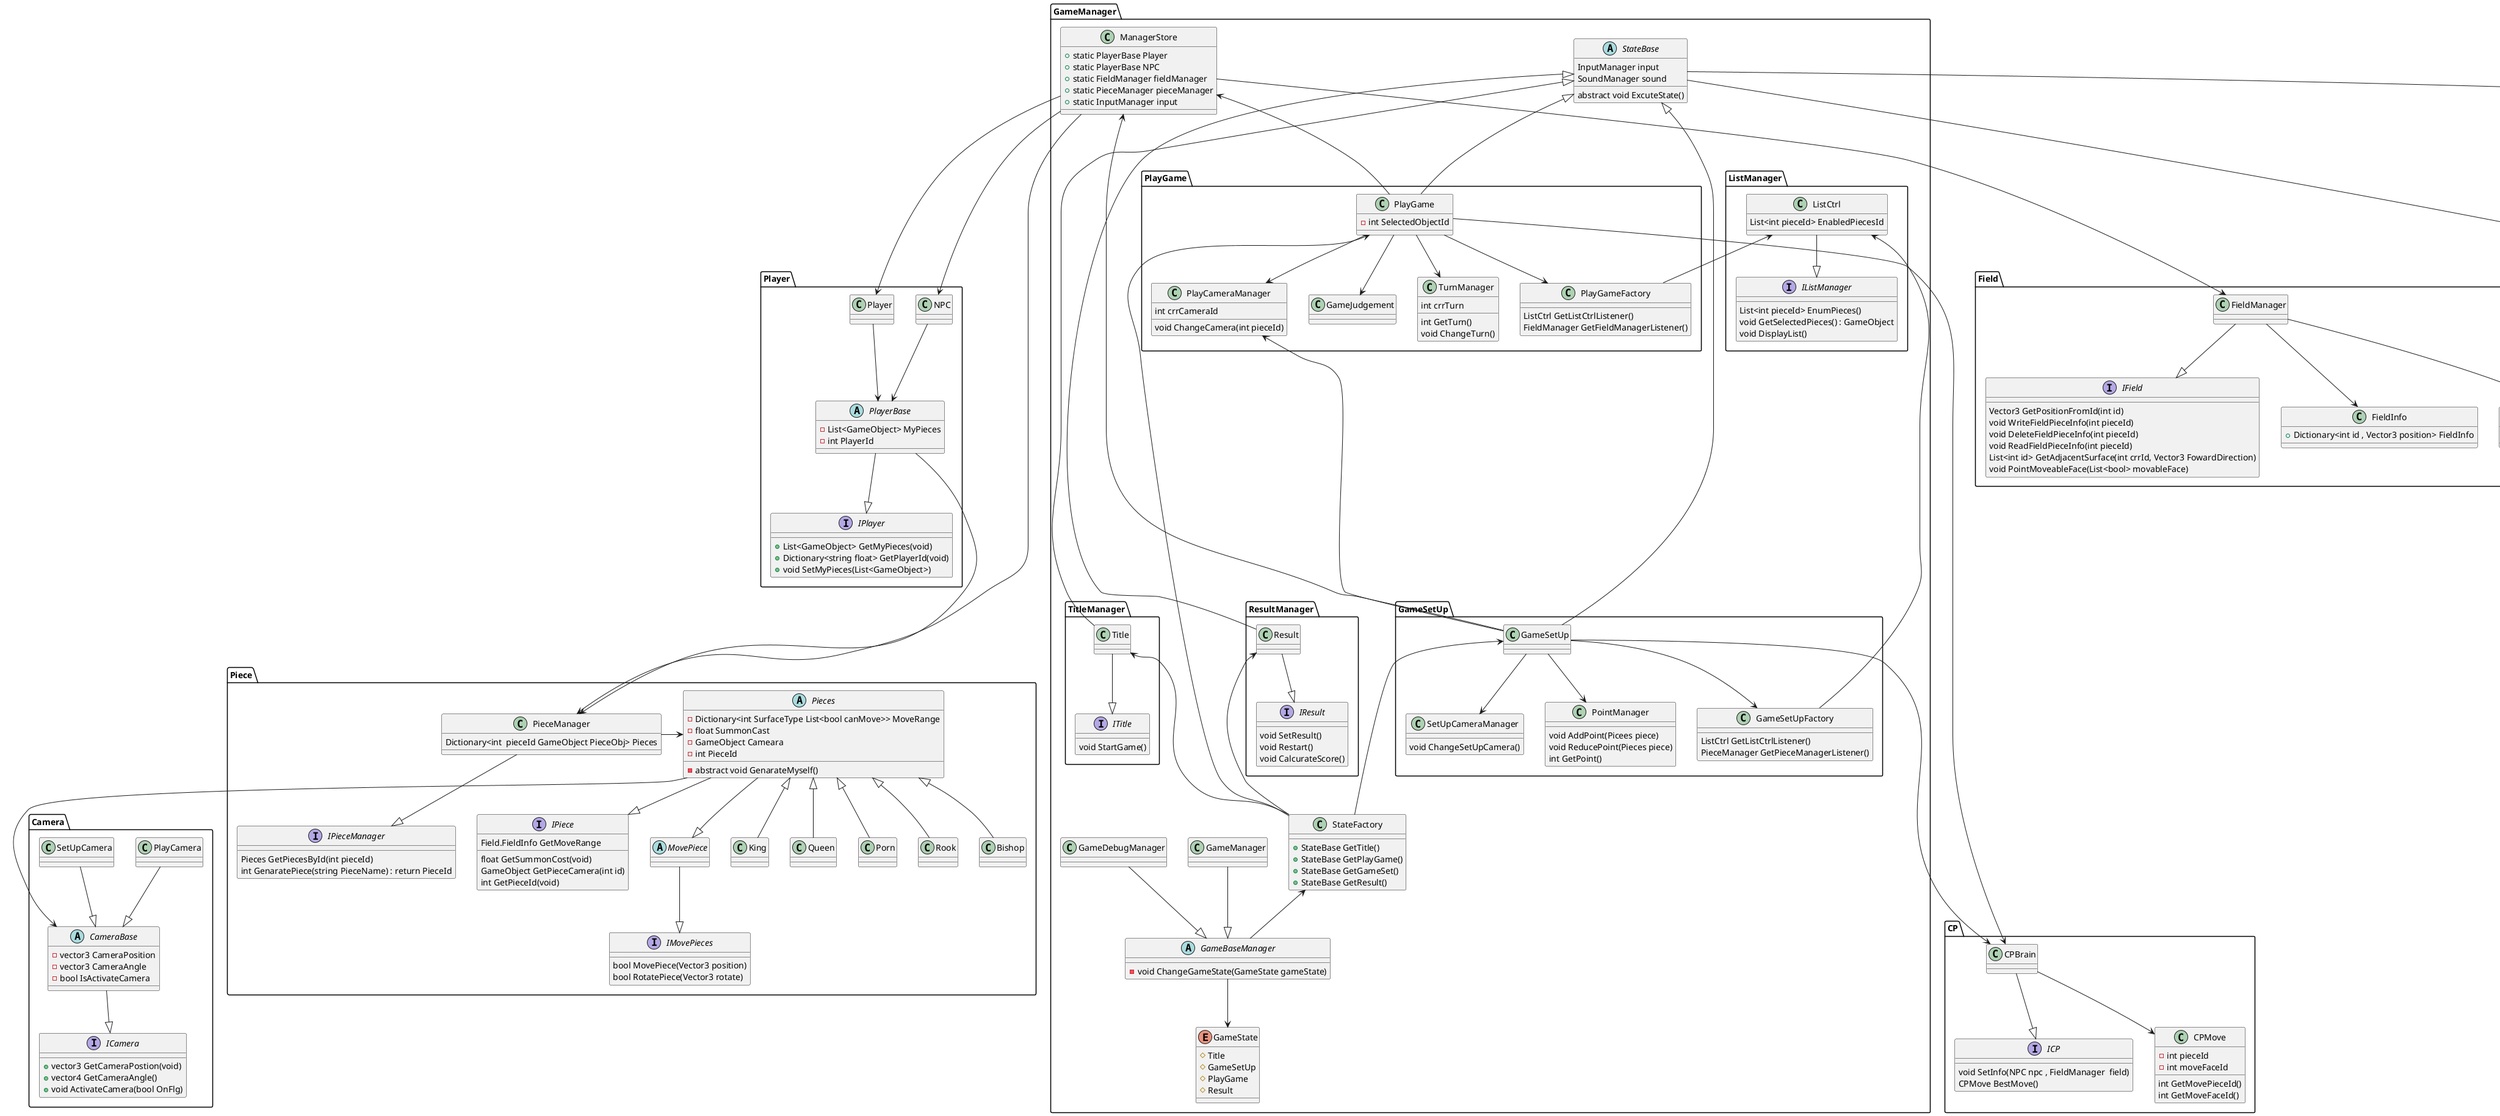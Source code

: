 @startuml
namespace GameManager{
    enum GameState{
        #Title
        #GameSetUp
        #PlayGame
        #Result
    }

    abstract GameBaseManager{
      -void ChangeGameState(GameState gameState)
    }

    class GameManager{

    }

    class GameDebugManager{

    }

    class ManagerStore{
        +static PlayerBase Player
        +static PlayerBase NPC
        +static FieldManager fieldManager
        +static PieceManager pieceManager 
        +static InputManager input

    }

  

 
    namespace GameSetUp{
        
         class GameSetUp{

        }

        class GameSetUpFactory{
            ListCtrl GetListCtrlListener()
            PieceManager GetPieceManagerListener()

        }

        class PointManager{
            void AddPoint(Picees piece)
            void ReducePoint(Pieces piece)
            int GetPoint()
        }

        class SetUpCameraManager{
            void ChangeSetUpCamera()
        }


        GameSetUp --> GameSetUpFactory
        GameSetUp --> SetUpCameraManager
        GameSetUp -->PointManager

    }


    namespace PlayGame{

        class PlayGame{
          -int SelectedObjectId
        }

        class TurnManager{
            int crrTurn

            int GetTurn()
            void ChangeTurn()
        }

        
        class PlayCameraManager{
            int crrCameraId

            void ChangeCamera(int pieceId)
        }

        class PlayGameFactory{
            ListCtrl GetListCtrlListener()
            FieldManager GetFieldManagerListener()

        }

        PlayGame --> GameJudgement
        PlayGame --> PlayGameFactory
        PlayGame -->TurnManager
        PlayGame -->PlayCameraManager


    }


    abstract StateBase{
        abstract void ExcuteState()
        InputManager input
        SoundManager sound
    }




    namespace ListManager{
        interface IListManager{
            List<int pieceId> EnumPieces()
            void GetSelectedPieces() : GameObject
            void DisplayList()
        }



        class ListCtrl{
            List<int pieceId> EnabledPiecesId
        }

        ListCtrl --|> IListManager
  

    }

    namespace TitleManager{
        interface ITitle{
            void StartGame()
        }

        class Title{
        }

        Title --|>ITitle
    }

    namespace ResultManager{
        interface IResult{
            void SetResult()
            void Restart()
            void CalcurateScore()
        }

        class Result{

        }

        Result --|>IResult
    }

    class StateFactory{
        +StateBase GetTitle()
        +StateBase GetPlayGame()
        +StateBase GetGameSet()
        +StateBase GetResult()
    }

    GameManager --|>GameBaseManager
    GameDebugManager --|>GameBaseManager



    GameManager.GameState <-u-GameBaseManager

    StateFactory <-d-GameBaseManager


    GameManager.GameSetUp.GameSetUp-u--|>StateBase
    GameManager.PlayGame.PlayGame -u--|>StateBase
    GameManager.TitleManager.Title-u--|>StateBase
    GameManager.ResultManager.Result -u--|>StateBase


    GameManager.GameSetUp.GameSetUp<-d--StateFactory
    GameManager.PlayGame.PlayGame <-d--StateFactory
    GameManager.TitleManager.Title<-d--StateFactory
    GameManager.ResultManager.Result <-d--StateFactory

    GameManager.PlayGame.PlayGame -u-->ManagerStore
    GameManager.GameSetUp.GameSetUp -u--->ManagerStore
   
    GameManager.GameSetUp.GameSetUp -u--->GameManager.PlayGame.PlayCameraManager




GameManager.PlayGame.PlayGameFactory --u>GameManager.ListManager.ListCtrl
GameManager.GameSetUp.GameSetUpFactory --u>GameManager.ListManager.ListCtrl
}




namespace Camera{
    interface ICamera{
        +vector3 GetCameraPostion(void)
        +vector4 GetCameraAngle()
        +void ActivateCamera(bool OnFlg)
    }

    abstract CameraBase{
        -vector3 CameraPosition
        -vector3 CameraAngle
        -bool IsActivateCamera

    }
    CameraBase --|>ICamera

    class PlayCamera{

    }

    class SetUpCamera{

    }

    PlayCamera --|>CameraBase
    SetUpCamera --|>CameraBase
}

namespace Field{

interface IField{
    Vector3 GetPositionFromId(int id)
    void WriteFieldPieceInfo(int pieceId)
    void DeleteFieldPieceInfo(int pieceId)
    void ReadFieldPieceInfo(int pieceId)
    List<int id> GetAdjacentSurface(int crrId, Vector3 FowardDirection)
    void PointMoveableFace(List<bool> movableFace)

}



class FieldManager{

}

class FieldInfo{
    +Dictionary<int id , Vector3 position> FieldInfo
}



class FieldPieceInfo{
    +Dictionary<int faceId , int pieceId  > FieldPieceInfo 
}

FieldManager-->FieldInfo
FieldManager -->FieldPieceInfo


FieldManager --|>IField

}

namespace CP{
    interface ICP{
        void SetInfo(NPC npc , FieldManager  field)
        CPMove BestMove()
    }

    class CPMove{
        -int pieceId
        -int moveFaceId

        int GetMovePieceId()
        int GetMoveFaceId()
    }

    class CPBrain{

    }

    CPBrain --|>ICP
    CPBrain -->CPMove

}

namespace Player{
  interface IPlayer{
    +List<GameObject> GetMyPieces(void) 
    +Dictionary<string float> GetPlayerId(void)  
    +void SetMyPieces(List<GameObject>)
  }

  abstract PlayerBase{
      -List<GameObject> MyPieces
      -int PlayerId

  }

  PlayerBase --|>IPlayer

  class Player{

  }

  Player --> PlayerBase

  class NPC{

  }

  NPC --> PlayerBase
}

namespace  Piece{


    Interface IPiece{
        float GetSummonCost(void)
        GameObject GetPieceCamera(int id)
        int GetPieceId(void)
        Field.FieldInfo GetMoveRange

    }

    interface IMovePieces{
        bool MovePiece(Vector3 position)
        bool RotatePiece(Vector3 rotate)
    }

    abstract MovePiece{

    }

    MovePiece --|>IMovePieces


    abstract Pieces{
        -Dictionary<int SurfaceType List<bool canMove>> MoveRange
        -float SummonCast
        -GameObject Cameara
        -int PieceId

        -abstract void GenarateMyself()
    }

   
    interface IPieceManager{
        Pieces GetPiecesById(int pieceId)
        int GenaratePiece(string PieceName) : return PieceId 

    }
    
    class PieceManager{
        Dictionary<int  pieceId GameObject PieceObj> Pieces

    }
    PieceManager --|>IPieceManager
    PieceManager -right-> Pieces


    Pieces --|>IPiece
    Pieces --|>MovePiece

    

    King --u|>Pieces
    Queen --u|>Pieces
    Porn --u|>Pieces
    Rook --u|>Pieces
    Bishop --u|>Pieces
}

namespace Sound{
    interface ISound{
        void PlayBGM(int bgmId )
        void StopBGM(int bgmId )
        void PlaySE(int seId)
    }

    class SoundManager{

        
    }

    class BGMInfo{
            +Dictionary<id BGMId , string BGMName>  BgmInfo
    }

    class SEInfo{
        +Dictionary<id SEId , string SEName>  SEInfo
    }

    SoundManager --|>ISound

    SoundManager --> BGMInfo
    SoundManager -->SEInfo
}

namespace Input{
    interface IInput{
         InputEvent GetFlickListener()
         InputEvent GetTouchListener()
    }

    class InputManager{
        

    }

    class InputEventFactory{
        InputEvent GetFlick()
        InputEvent GetTouch()
    }

    abstract InputEvent{
        float GetTouchDeltaTime()
    }

    class FlickEvent{
        Vector3 FlickDirection()

    }

    class TouchEvent{
        
        int GetTouchObjectId()
    }

    InputManager -u-|>IInput
    InputManager-->InputEventFactory

    TouchEvent -u-|> InputEvent
    FlickEvent -u-|> InputEvent

    InputEventFactory -->FlickEvent
    InputEventFactory -->TouchEvent
}

GameManager.ManagerStore---->Player.Player
GameManager.ManagerStore---->Player.NPC
GameManager.ManagerStore---->Field.FieldManager
GameManager.ManagerStore---->Piece.PieceManager
GameManager.StateBase---->Input.InputManager
GameManager.StateBase---->Sound.SoundManager
GameManager.PlayGame.PlayGame---->CP.CPBrain
GameManager.GameSetUp.GameSetUp---->CP.CPBrain

Player.PlayerBase ----> Piece.PieceManager


Piece.Pieces--->Camera.CameraBase

@enduml